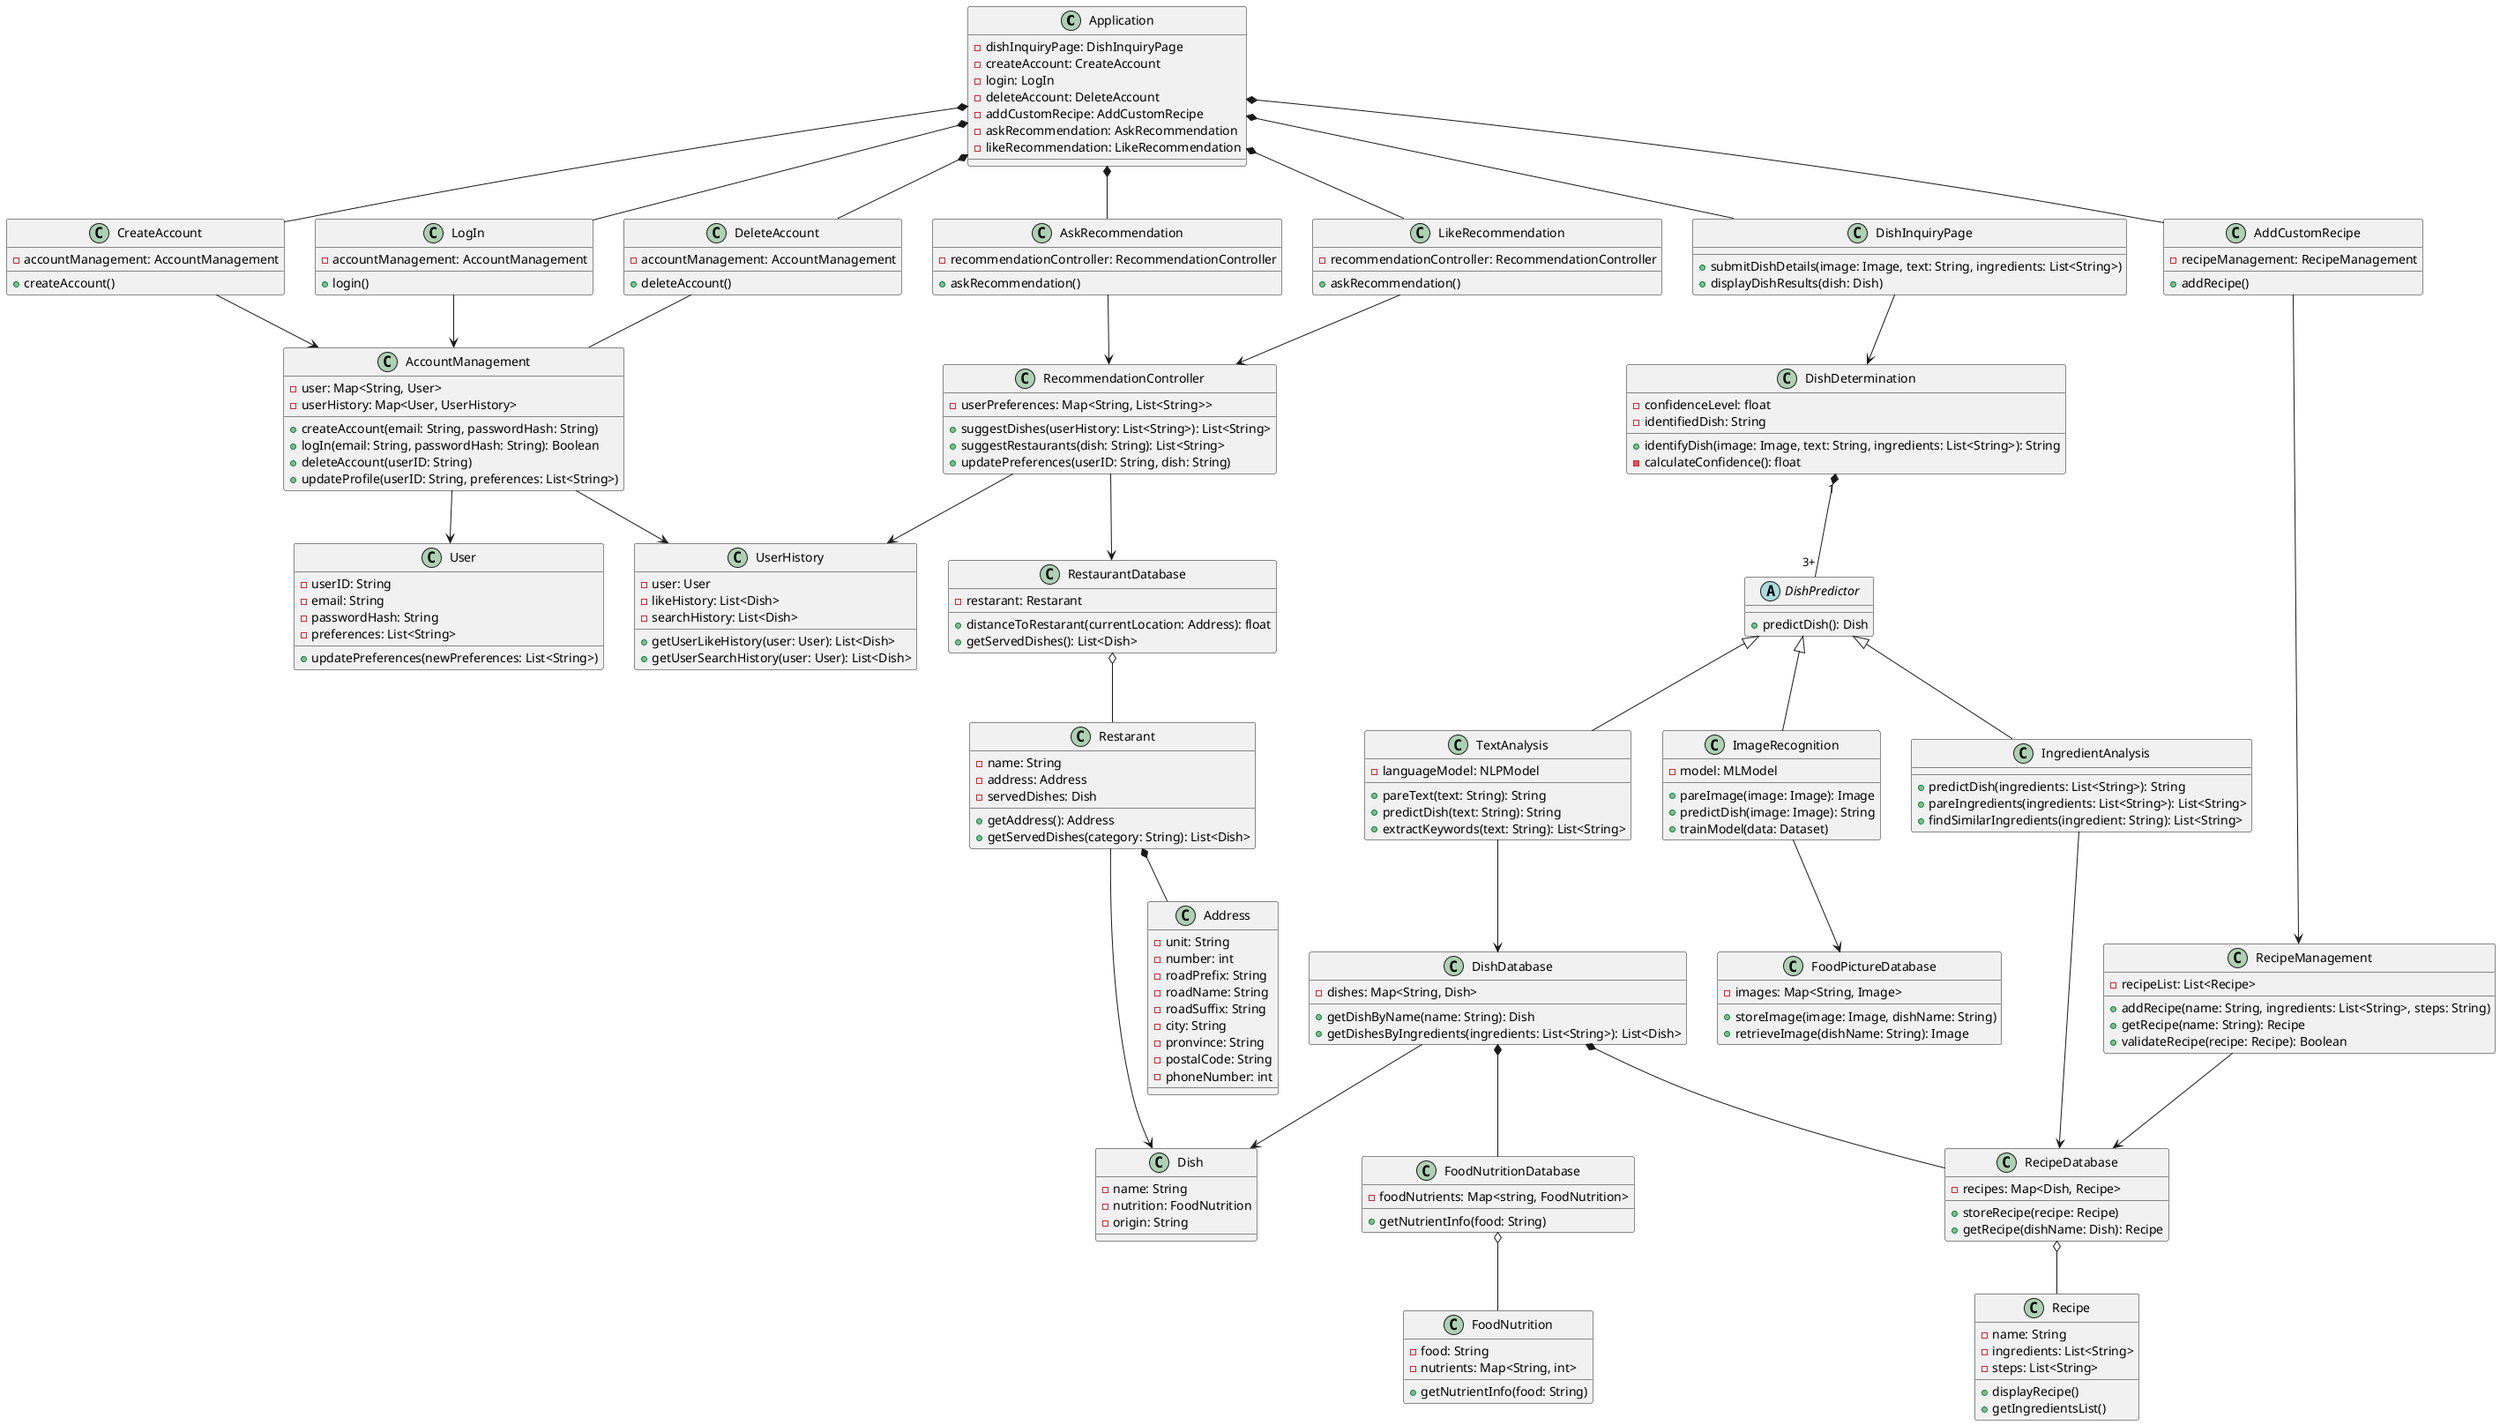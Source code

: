 @startuml
' Define classes for system architecture with attributes and methods

class "Application"{
    - dishInquiryPage: DishInquiryPage
    - createAccount: CreateAccount
    - login: LogIn
    - deleteAccount: DeleteAccount
    - addCustomRecipe: AddCustomRecipe
    - askRecommendation: AskRecommendation
    - likeRecommendation: LikeRecommendation
    
}

class "CreateAccount" {
      - accountManagement: AccountManagement
      + createAccount()
}

class "LogIn"{
      - accountManagement: AccountManagement
      + login()
}

class "DeleteAccount"{
      - accountManagement: AccountManagement
      + deleteAccount()
}

class "AddCustomRecipe" {
      - recipeManagement: RecipeManagement
      + addRecipe()
}

class "AskRecommendation" {
    - recommendationController: RecommendationController
    + askRecommendation()
}

class "LikeRecommendation" {
    - recommendationController: RecommendationController
    + askRecommendation()
}

class "DishDetermination" {
    -confidenceLevel: float
    -identifiedDish: String
    +identifyDish(image: Image, text: String, ingredients: List<String>): String
    -calculateConfidence(): float
}

abstract "DishPredictor"{
    + predictDish(): Dish
}

class "ImageRecognition" {
    -model: MLModel
    +pareImage(image: Image): Image
    +predictDish(image: Image): String
    +trainModel(data: Dataset)
}

class "TextAnalysis" {
    -languageModel: NLPModel
    +pareText(text: String): String
    +predictDish(text: String): String
    +extractKeywords(text: String): List<String>
}

class "IngredientAnalysis" {
    +predictDish(ingredients: List<String>): String
    +pareIngredients(ingredients: List<String>): List<String>
    +findSimilarIngredients(ingredient: String): List<String>
}

class "RecipeManagement" {
    -recipeList: List<Recipe>
    +addRecipe(name: String, ingredients: List<String>, steps: String)
    +getRecipe(name: String): Recipe
    +validateRecipe(recipe: Recipe): Boolean
}

class "RecommendationController" {
    -userPreferences: Map<String, List<String>>
    +suggestDishes(userHistory: List<String>): List<String>
    +suggestRestaurants(dish: String): List<String>
    +updatePreferences(userID: String, dish: String)
}

class "AccountManagement" {
    - user: Map<String, User>
    - userHistory: Map<User, UserHistory>
    +createAccount(email: String, passwordHash: String)
    +logIn(email: String, passwordHash: String): Boolean
    +deleteAccount(userID: String)
    +updateProfile(userID: String, preferences: List<String>)
}

class "DishInquiryPage" {
    +submitDishDetails(image: Image, text: String, ingredients: List<String>)
    +displayDishResults(dish: Dish)
}

class "User" {
    -userID: String
    -email: String
    -passwordHash: String
    -preferences: List<String>
    +updatePreferences(newPreferences: List<String>)
}

class "UserHistory" {
    - user: User
    - likeHistory: List<Dish>
    - searchHistory: List<Dish>
    + getUserLikeHistory(user: User): List<Dish>
    + getUserSearchHistory(user: User): List<Dish>
}

class "Recipe" {
    -name: String
    -ingredients: List<String>
    -steps: List<String>
    +displayRecipe()
    +getIngredientsList()
}

class "Dish" {
    -name: String
    -nutrition: FoodNutrition
    -origin: String
}

class "FoodPictureDatabase" {
    -images: Map<String, Image>
    +storeImage(image: Image, dishName: String)
    +retrieveImage(dishName: String): Image
}

class "DishDatabase" {
    -dishes: Map<String, Dish>
    +getDishByName(name: String): Dish
    +getDishesByIngredients(ingredients: List<String>): List<Dish>
}

class Address{
    - unit: String
    - number: int
    - roadPrefix: String
    - roadName: String
    - roadSuffix: String
    - city: String
    - pronvince: String
    - postalCode: String
    - phoneNumber: int
}

class Restarant {
    - name: String
    - address: Address
    - servedDishes: Dish
    + getAddress(): Address
    + getServedDishes(category: String): List<Dish>
}

class "RestaurantDatabase" {
    -restarant: Restarant
    +distanceToRestarant(currentLocation: Address): float
    +getServedDishes(): List<Dish>
}

class "RecipeDatabase" {
    -recipes: Map<Dish, Recipe>
    +storeRecipe(recipe: Recipe)
    +getRecipe(dishName: Dish): Recipe
}

class "FoodNutrition" {
    - food: String
    - nutrients: Map<String, int>
    + getNutrientInfo(food: String)
}

class "FoodNutritionDatabase" {
    - foodNutrients: Map<string, FoodNutrition>
    + getNutrientInfo(food: String)
}


' Relationships

Application *-- DishInquiryPage
Application *-- CreateAccount
Application *-- LogIn
Application *-- DeleteAccount
Application *-- AskRecommendation
Application *-- LikeRecommendation
Application *-- AddCustomRecipe

CreateAccount --> AccountManagement
LogIn --> AccountManagement
DeleteAccount -- AccountManagement
AskRecommendation --> RecommendationController
LikeRecommendation --> RecommendationController
AddCustomRecipe --> RecipeManagement

DishInquiryPage --> DishDetermination 
DishDetermination "1"*--"3+" DishPredictor
DishPredictor <|-- ImageRecognition
DishPredictor <|-- TextAnalysis
DishPredictor <|-- IngredientAnalysis

ImageRecognition --> FoodPictureDatabase 
TextAnalysis --> DishDatabase 
IngredientAnalysis --> RecipeDatabase

RecommendationController --> RestaurantDatabase
RecommendationController --> UserHistory 

AccountManagement --> User
AccountManagement --> UserHistory

RecipeManagement --> RecipeDatabase 


' Databases
DishDatabase --> Dish
DishDatabase *-- RecipeDatabase
DishDatabase *-- FoodNutritionDatabase
FoodNutritionDatabase o-- FoodNutrition

RestaurantDatabase o-- Restarant
Restarant *-- Address
Restarant --> Dish

RecipeDatabase o-- Recipe
@enduml